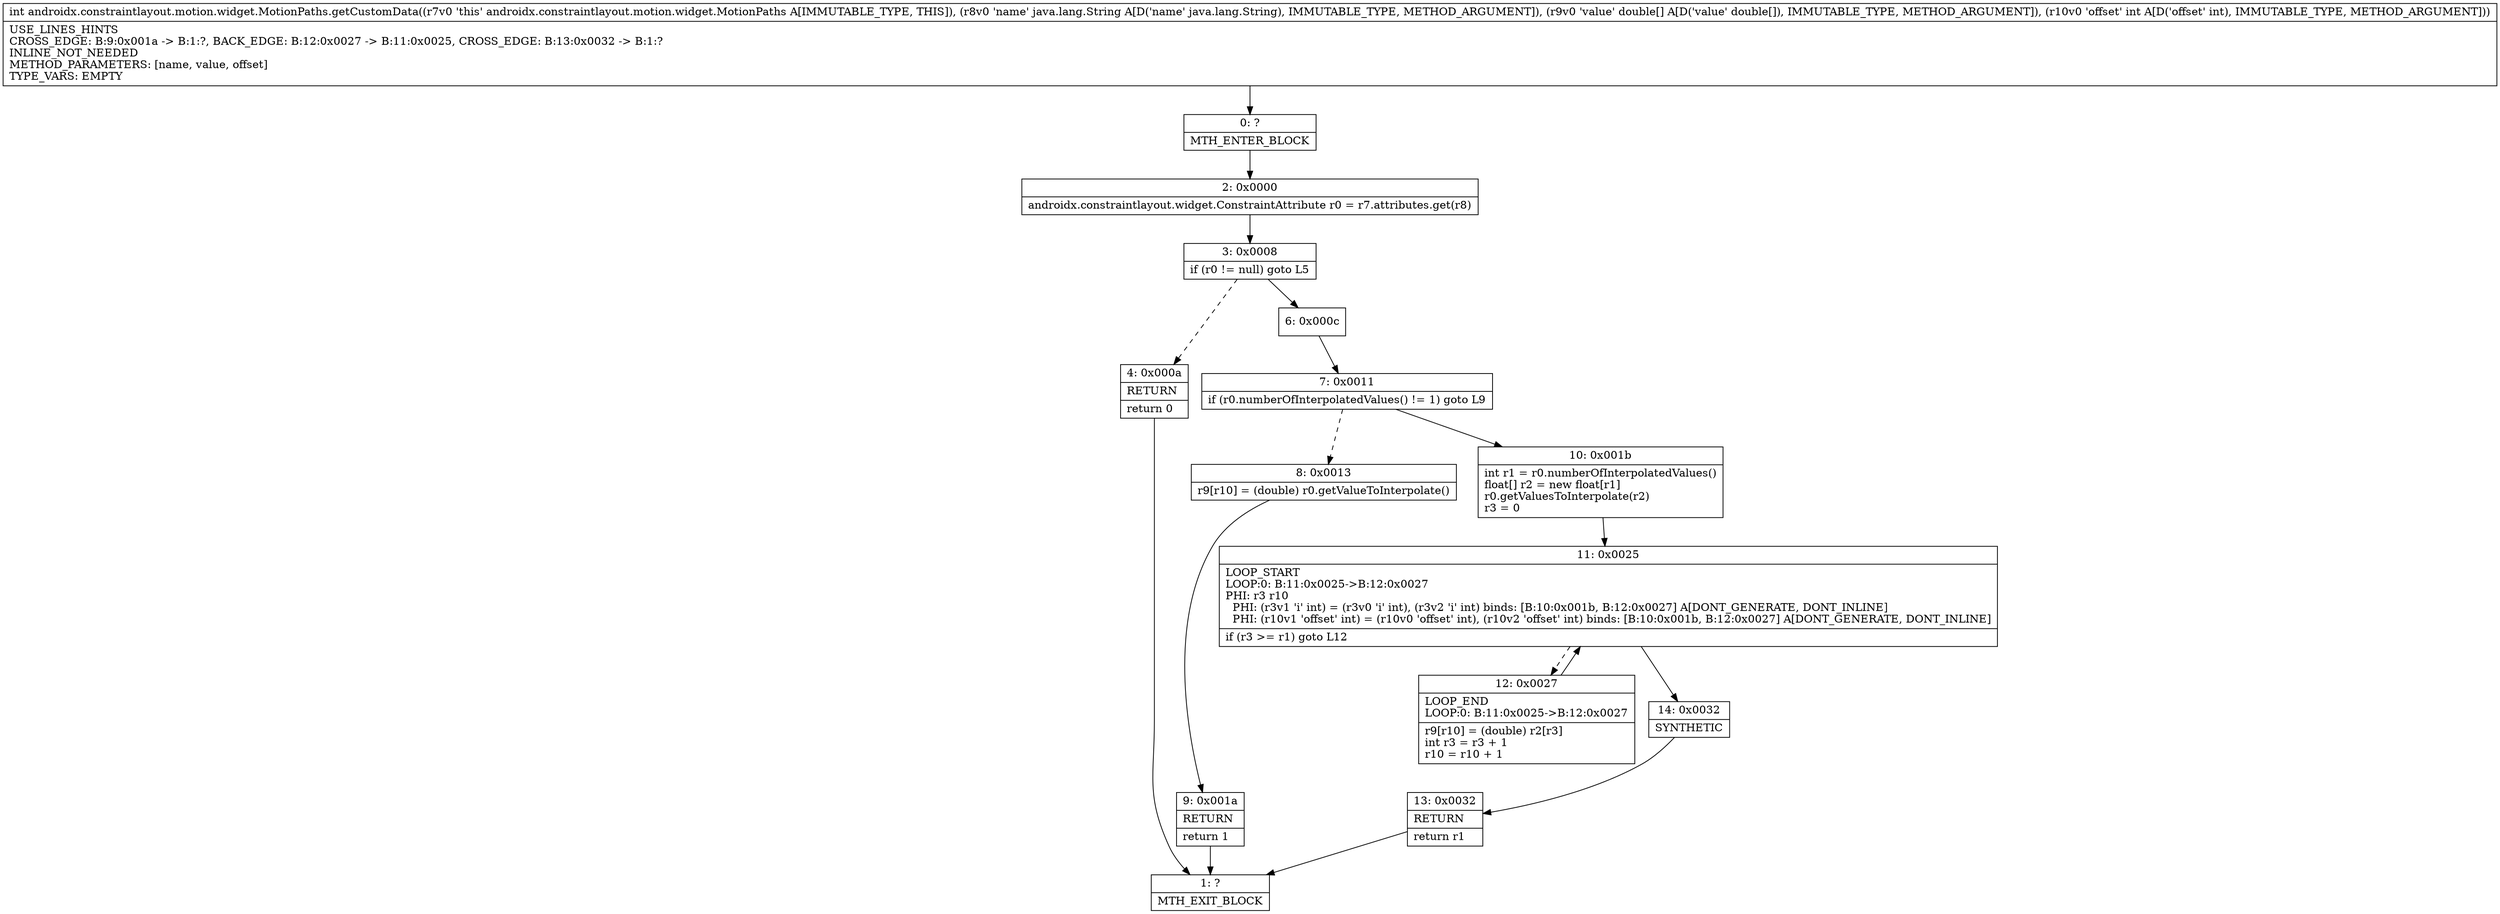 digraph "CFG forandroidx.constraintlayout.motion.widget.MotionPaths.getCustomData(Ljava\/lang\/String;[DI)I" {
Node_0 [shape=record,label="{0\:\ ?|MTH_ENTER_BLOCK\l}"];
Node_2 [shape=record,label="{2\:\ 0x0000|androidx.constraintlayout.widget.ConstraintAttribute r0 = r7.attributes.get(r8)\l}"];
Node_3 [shape=record,label="{3\:\ 0x0008|if (r0 != null) goto L5\l}"];
Node_4 [shape=record,label="{4\:\ 0x000a|RETURN\l|return 0\l}"];
Node_1 [shape=record,label="{1\:\ ?|MTH_EXIT_BLOCK\l}"];
Node_6 [shape=record,label="{6\:\ 0x000c}"];
Node_7 [shape=record,label="{7\:\ 0x0011|if (r0.numberOfInterpolatedValues() != 1) goto L9\l}"];
Node_8 [shape=record,label="{8\:\ 0x0013|r9[r10] = (double) r0.getValueToInterpolate()\l}"];
Node_9 [shape=record,label="{9\:\ 0x001a|RETURN\l|return 1\l}"];
Node_10 [shape=record,label="{10\:\ 0x001b|int r1 = r0.numberOfInterpolatedValues()\lfloat[] r2 = new float[r1]\lr0.getValuesToInterpolate(r2)\lr3 = 0\l}"];
Node_11 [shape=record,label="{11\:\ 0x0025|LOOP_START\lLOOP:0: B:11:0x0025\-\>B:12:0x0027\lPHI: r3 r10 \l  PHI: (r3v1 'i' int) = (r3v0 'i' int), (r3v2 'i' int) binds: [B:10:0x001b, B:12:0x0027] A[DONT_GENERATE, DONT_INLINE]\l  PHI: (r10v1 'offset' int) = (r10v0 'offset' int), (r10v2 'offset' int) binds: [B:10:0x001b, B:12:0x0027] A[DONT_GENERATE, DONT_INLINE]\l|if (r3 \>= r1) goto L12\l}"];
Node_12 [shape=record,label="{12\:\ 0x0027|LOOP_END\lLOOP:0: B:11:0x0025\-\>B:12:0x0027\l|r9[r10] = (double) r2[r3]\lint r3 = r3 + 1\lr10 = r10 + 1\l}"];
Node_14 [shape=record,label="{14\:\ 0x0032|SYNTHETIC\l}"];
Node_13 [shape=record,label="{13\:\ 0x0032|RETURN\l|return r1\l}"];
MethodNode[shape=record,label="{int androidx.constraintlayout.motion.widget.MotionPaths.getCustomData((r7v0 'this' androidx.constraintlayout.motion.widget.MotionPaths A[IMMUTABLE_TYPE, THIS]), (r8v0 'name' java.lang.String A[D('name' java.lang.String), IMMUTABLE_TYPE, METHOD_ARGUMENT]), (r9v0 'value' double[] A[D('value' double[]), IMMUTABLE_TYPE, METHOD_ARGUMENT]), (r10v0 'offset' int A[D('offset' int), IMMUTABLE_TYPE, METHOD_ARGUMENT]))  | USE_LINES_HINTS\lCROSS_EDGE: B:9:0x001a \-\> B:1:?, BACK_EDGE: B:12:0x0027 \-\> B:11:0x0025, CROSS_EDGE: B:13:0x0032 \-\> B:1:?\lINLINE_NOT_NEEDED\lMETHOD_PARAMETERS: [name, value, offset]\lTYPE_VARS: EMPTY\l}"];
MethodNode -> Node_0;Node_0 -> Node_2;
Node_2 -> Node_3;
Node_3 -> Node_4[style=dashed];
Node_3 -> Node_6;
Node_4 -> Node_1;
Node_6 -> Node_7;
Node_7 -> Node_8[style=dashed];
Node_7 -> Node_10;
Node_8 -> Node_9;
Node_9 -> Node_1;
Node_10 -> Node_11;
Node_11 -> Node_12[style=dashed];
Node_11 -> Node_14;
Node_12 -> Node_11;
Node_14 -> Node_13;
Node_13 -> Node_1;
}

